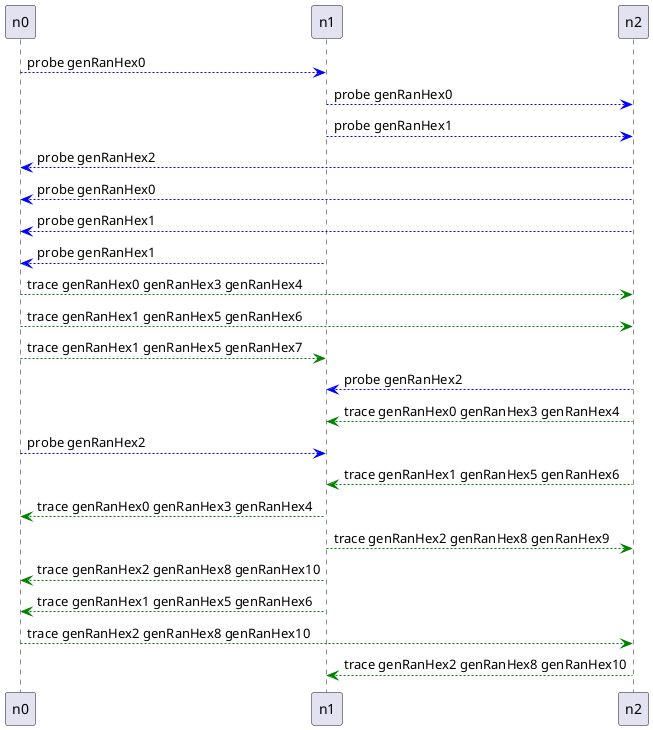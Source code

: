 @startuml messages
n0 -[#blue]-> n1: probe genRanHex0
n1 -[#blue]-> n2: probe genRanHex0
n1 -[#blue]-> n2: probe genRanHex1
n2 -[#blue]-> n0: probe genRanHex2
n2 -[#blue]-> n0: probe genRanHex0
n2 -[#blue]-> n0: probe genRanHex1
n1 -[#blue]-> n0: probe genRanHex1
n0 -[#green]-> n2: trace genRanHex0 genRanHex3 genRanHex4
n0 -[#green]-> n2: trace genRanHex1 genRanHex5 genRanHex6
n0 -[#green]-> n1: trace genRanHex1 genRanHex5 genRanHex7
n2 -[#blue]-> n1: probe genRanHex2
n2 -[#green]-> n1: trace genRanHex0 genRanHex3 genRanHex4
n0 -[#blue]-> n1: probe genRanHex2
n2 -[#green]-> n1: trace genRanHex1 genRanHex5 genRanHex6
n1 -[#green]-> n0: trace genRanHex0 genRanHex3 genRanHex4
n1 -[#green]-> n2: trace genRanHex2 genRanHex8 genRanHex9
n1 -[#green]-> n0: trace genRanHex2 genRanHex8 genRanHex10
n1 -[#green]-> n0: trace genRanHex1 genRanHex5 genRanHex6
n0 -[#green]-> n2: trace genRanHex2 genRanHex8 genRanHex10
n2 -[#green]-> n1: trace genRanHex2 genRanHex8 genRanHex10
@enduml